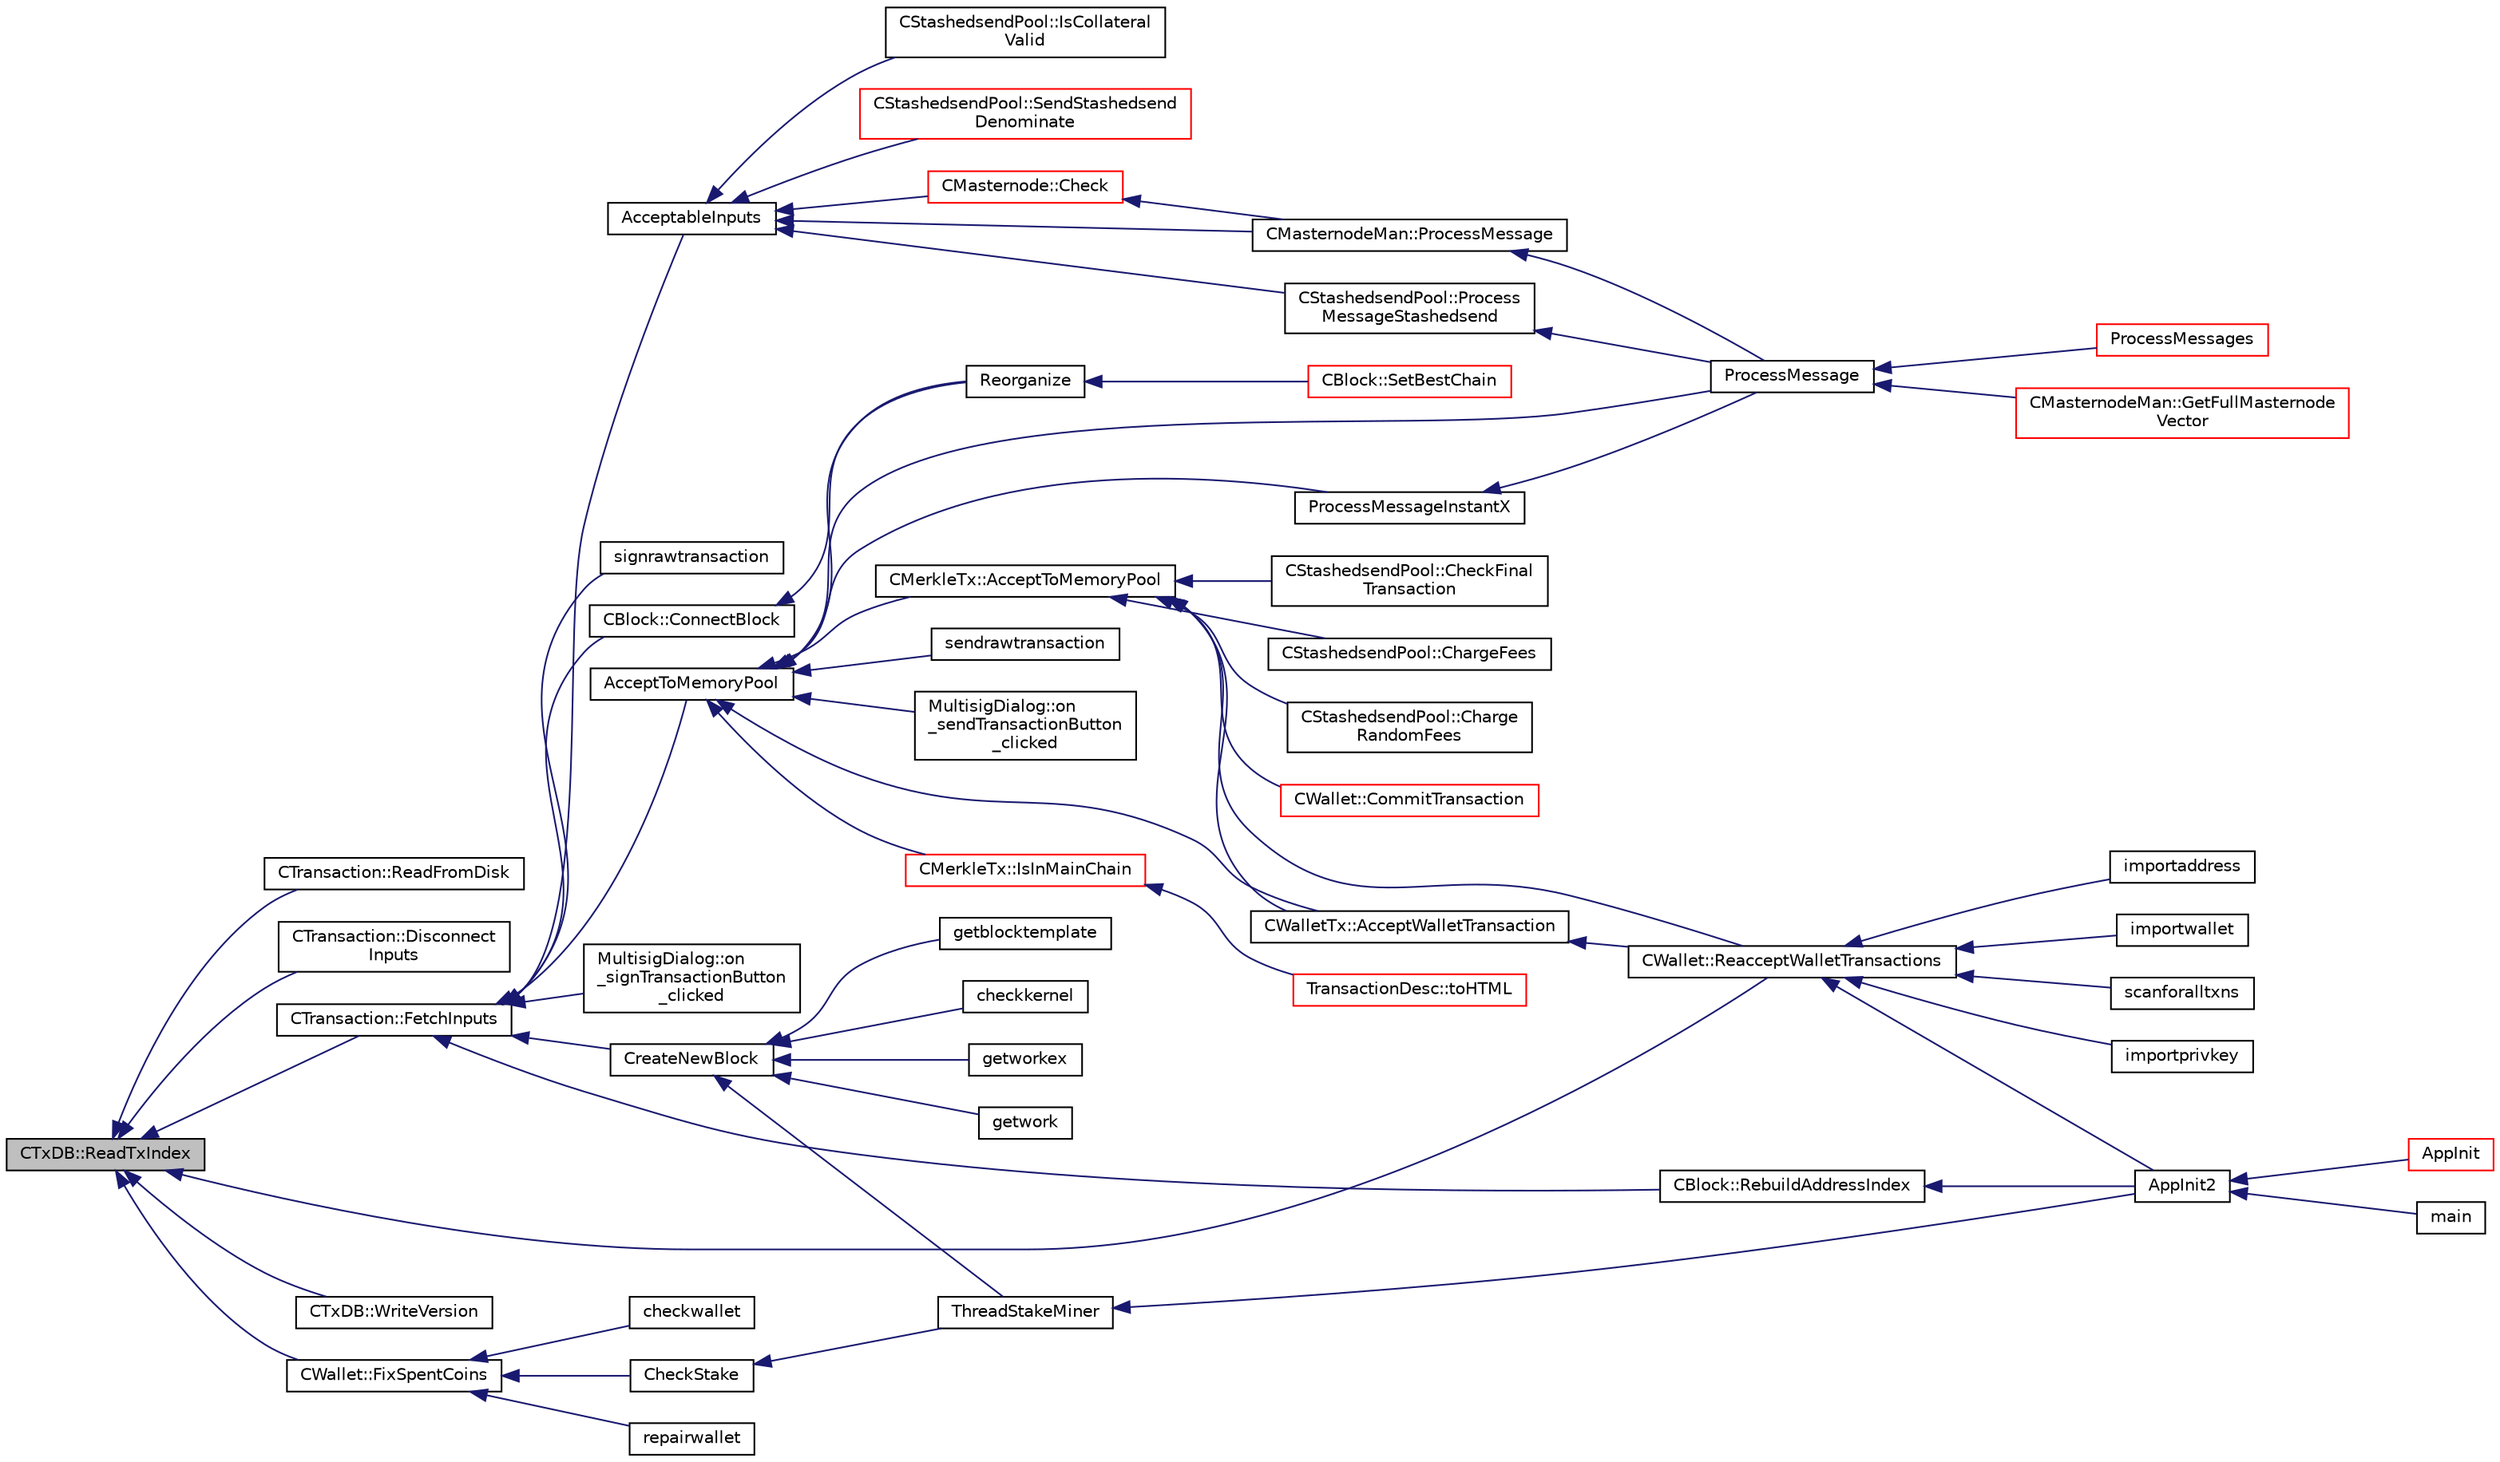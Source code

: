 digraph "CTxDB::ReadTxIndex"
{
  edge [fontname="Helvetica",fontsize="10",labelfontname="Helvetica",labelfontsize="10"];
  node [fontname="Helvetica",fontsize="10",shape=record];
  rankdir="LR";
  Node510 [label="CTxDB::ReadTxIndex",height=0.2,width=0.4,color="black", fillcolor="grey75", style="filled", fontcolor="black"];
  Node510 -> Node511 [dir="back",color="midnightblue",fontsize="10",style="solid",fontname="Helvetica"];
  Node511 [label="CTransaction::ReadFromDisk",height=0.2,width=0.4,color="black", fillcolor="white", style="filled",URL="$df/d43/class_c_transaction.html#a98831a6b7feeb947a09ea32a4824e751"];
  Node510 -> Node512 [dir="back",color="midnightblue",fontsize="10",style="solid",fontname="Helvetica"];
  Node512 [label="CTransaction::Disconnect\lInputs",height=0.2,width=0.4,color="black", fillcolor="white", style="filled",URL="$df/d43/class_c_transaction.html#af6bdfe6777edf08927afedb8fe47f514"];
  Node510 -> Node513 [dir="back",color="midnightblue",fontsize="10",style="solid",fontname="Helvetica"];
  Node513 [label="CTransaction::FetchInputs",height=0.2,width=0.4,color="black", fillcolor="white", style="filled",URL="$df/d43/class_c_transaction.html#a5a4967303d3b588a120687f3ed1f4b0a",tooltip="Fetch from memory and/or disk. "];
  Node513 -> Node514 [dir="back",color="midnightblue",fontsize="10",style="solid",fontname="Helvetica"];
  Node514 [label="AcceptToMemoryPool",height=0.2,width=0.4,color="black", fillcolor="white", style="filled",URL="$d4/dbf/main_8h.html#addea0e425b693b4c1be712c3ead94568",tooltip="(try to) add transaction to memory pool "];
  Node514 -> Node515 [dir="back",color="midnightblue",fontsize="10",style="solid",fontname="Helvetica"];
  Node515 [label="ProcessMessageInstantX",height=0.2,width=0.4,color="black", fillcolor="white", style="filled",URL="$d6/d5f/instantx_8h.html#aa516cb499ead2691d8ab216a499db5d0"];
  Node515 -> Node516 [dir="back",color="midnightblue",fontsize="10",style="solid",fontname="Helvetica"];
  Node516 [label="ProcessMessage",height=0.2,width=0.4,color="black", fillcolor="white", style="filled",URL="$df/d0a/main_8cpp.html#a8ba92b1a4bce3c835e887a9073d17d8e"];
  Node516 -> Node517 [dir="back",color="midnightblue",fontsize="10",style="solid",fontname="Helvetica"];
  Node517 [label="ProcessMessages",height=0.2,width=0.4,color="red", fillcolor="white", style="filled",URL="$d4/dbf/main_8h.html#a196f9318f02448b85b28d612698934fd"];
  Node516 -> Node525 [dir="back",color="midnightblue",fontsize="10",style="solid",fontname="Helvetica"];
  Node525 [label="CMasternodeMan::GetFullMasternode\lVector",height=0.2,width=0.4,color="red", fillcolor="white", style="filled",URL="$dc/d6b/class_c_masternode_man.html#ab39e213a7601e1bef2eba1d5d63206f5"];
  Node514 -> Node531 [dir="back",color="midnightblue",fontsize="10",style="solid",fontname="Helvetica"];
  Node531 [label="CMerkleTx::AcceptToMemoryPool",height=0.2,width=0.4,color="black", fillcolor="white", style="filled",URL="$d1/dff/class_c_merkle_tx.html#a61126e811a53b941b3efdf5a4e83db90"];
  Node531 -> Node532 [dir="back",color="midnightblue",fontsize="10",style="solid",fontname="Helvetica"];
  Node532 [label="CWalletTx::AcceptWalletTransaction",height=0.2,width=0.4,color="black", fillcolor="white", style="filled",URL="$d6/d53/class_c_wallet_tx.html#af6d1a5a731bb69e1d94de84eb6fd15a5"];
  Node532 -> Node533 [dir="back",color="midnightblue",fontsize="10",style="solid",fontname="Helvetica"];
  Node533 [label="CWallet::ReacceptWalletTransactions",height=0.2,width=0.4,color="black", fillcolor="white", style="filled",URL="$d2/de5/class_c_wallet.html#a796c23450c8482e10e0c75ae5c1fa8ed"];
  Node533 -> Node519 [dir="back",color="midnightblue",fontsize="10",style="solid",fontname="Helvetica"];
  Node519 [label="AppInit2",height=0.2,width=0.4,color="black", fillcolor="white", style="filled",URL="$d8/dc0/init_8h.html#a1a4c1bfbf6ba1db77e988b89b9cadfd3",tooltip="Initialize ion. "];
  Node519 -> Node520 [dir="back",color="midnightblue",fontsize="10",style="solid",fontname="Helvetica"];
  Node520 [label="AppInit",height=0.2,width=0.4,color="red", fillcolor="white", style="filled",URL="$d4/d35/iond_8cpp.html#ac59316b767e6984e1285f0531275286b"];
  Node519 -> Node522 [dir="back",color="midnightblue",fontsize="10",style="solid",fontname="Helvetica"];
  Node522 [label="main",height=0.2,width=0.4,color="black", fillcolor="white", style="filled",URL="$d5/d2d/ion_8cpp.html#a0ddf1224851353fc92bfbff6f499fa97"];
  Node533 -> Node534 [dir="back",color="midnightblue",fontsize="10",style="solid",fontname="Helvetica"];
  Node534 [label="importprivkey",height=0.2,width=0.4,color="black", fillcolor="white", style="filled",URL="$dc/dbf/rpcdump_8cpp.html#a3a6fdb974fce01220a895393d444e981"];
  Node533 -> Node535 [dir="back",color="midnightblue",fontsize="10",style="solid",fontname="Helvetica"];
  Node535 [label="importaddress",height=0.2,width=0.4,color="black", fillcolor="white", style="filled",URL="$dc/dbf/rpcdump_8cpp.html#a457bc572859c8265c72a0afd1a6db56c"];
  Node533 -> Node536 [dir="back",color="midnightblue",fontsize="10",style="solid",fontname="Helvetica"];
  Node536 [label="importwallet",height=0.2,width=0.4,color="black", fillcolor="white", style="filled",URL="$dc/dbf/rpcdump_8cpp.html#a2566d5c9dd1938b74e70398cdb3ac5c1"];
  Node533 -> Node537 [dir="back",color="midnightblue",fontsize="10",style="solid",fontname="Helvetica"];
  Node537 [label="scanforalltxns",height=0.2,width=0.4,color="black", fillcolor="white", style="filled",URL="$df/d1d/rpcwallet_8cpp.html#a798669ad37caa71ddd18f73bc5aa5841"];
  Node531 -> Node538 [dir="back",color="midnightblue",fontsize="10",style="solid",fontname="Helvetica"];
  Node538 [label="CStashedsendPool::CheckFinal\lTransaction",height=0.2,width=0.4,color="black", fillcolor="white", style="filled",URL="$dd/d8a/class_c_stashedsend_pool.html#aba122588a53a90150595bc4279beb67c"];
  Node531 -> Node539 [dir="back",color="midnightblue",fontsize="10",style="solid",fontname="Helvetica"];
  Node539 [label="CStashedsendPool::ChargeFees",height=0.2,width=0.4,color="black", fillcolor="white", style="filled",URL="$dd/d8a/class_c_stashedsend_pool.html#acd76c93879dbcbdda4ca0a253f0d9c68",tooltip="Charge fees to bad actors (Charge clients a fee if they&#39;re abusive) "];
  Node531 -> Node540 [dir="back",color="midnightblue",fontsize="10",style="solid",fontname="Helvetica"];
  Node540 [label="CStashedsendPool::Charge\lRandomFees",height=0.2,width=0.4,color="black", fillcolor="white", style="filled",URL="$dd/d8a/class_c_stashedsend_pool.html#abcf715f6e5e01039218bf4881fffc3fe",tooltip="Rarely charge fees to pay miners. "];
  Node531 -> Node533 [dir="back",color="midnightblue",fontsize="10",style="solid",fontname="Helvetica"];
  Node531 -> Node541 [dir="back",color="midnightblue",fontsize="10",style="solid",fontname="Helvetica"];
  Node541 [label="CWallet::CommitTransaction",height=0.2,width=0.4,color="red", fillcolor="white", style="filled",URL="$d2/de5/class_c_wallet.html#aa13fbeaebd271f910a54cc5b82d73fde"];
  Node514 -> Node532 [dir="back",color="midnightblue",fontsize="10",style="solid",fontname="Helvetica"];
  Node514 -> Node558 [dir="back",color="midnightblue",fontsize="10",style="solid",fontname="Helvetica"];
  Node558 [label="Reorganize",height=0.2,width=0.4,color="black", fillcolor="white", style="filled",URL="$df/d0a/main_8cpp.html#ad8e09920f5a3ce2670c5efa26ef65227"];
  Node558 -> Node559 [dir="back",color="midnightblue",fontsize="10",style="solid",fontname="Helvetica"];
  Node559 [label="CBlock::SetBestChain",height=0.2,width=0.4,color="red", fillcolor="white", style="filled",URL="$d3/d51/class_c_block.html#a6e308b2d75d1cfc4a75eda36feb60ca1"];
  Node514 -> Node516 [dir="back",color="midnightblue",fontsize="10",style="solid",fontname="Helvetica"];
  Node514 -> Node563 [dir="back",color="midnightblue",fontsize="10",style="solid",fontname="Helvetica"];
  Node563 [label="CMerkleTx::IsInMainChain",height=0.2,width=0.4,color="red", fillcolor="white", style="filled",URL="$d1/dff/class_c_merkle_tx.html#ad4b3623fabf1924dba2a7694e3418e1e"];
  Node563 -> Node564 [dir="back",color="midnightblue",fontsize="10",style="solid",fontname="Helvetica"];
  Node564 [label="TransactionDesc::toHTML",height=0.2,width=0.4,color="red", fillcolor="white", style="filled",URL="$d4/da9/class_transaction_desc.html#ab7c9dbb2048aae121dd9d75df86e64f4"];
  Node514 -> Node594 [dir="back",color="midnightblue",fontsize="10",style="solid",fontname="Helvetica"];
  Node594 [label="MultisigDialog::on\l_sendTransactionButton\l_clicked",height=0.2,width=0.4,color="black", fillcolor="white", style="filled",URL="$d4/df4/class_multisig_dialog.html#a71fcf325cb0cde9223eefc62b3b7634b"];
  Node514 -> Node595 [dir="back",color="midnightblue",fontsize="10",style="solid",fontname="Helvetica"];
  Node595 [label="sendrawtransaction",height=0.2,width=0.4,color="black", fillcolor="white", style="filled",URL="$dc/da8/rpcrawtransaction_8cpp.html#ad5aad44f890060f42efb49acf349511e"];
  Node513 -> Node596 [dir="back",color="midnightblue",fontsize="10",style="solid",fontname="Helvetica"];
  Node596 [label="AcceptableInputs",height=0.2,width=0.4,color="black", fillcolor="white", style="filled",URL="$d4/dbf/main_8h.html#a43f9c625cc3dfd663a76ddb4d15fce58"];
  Node596 -> Node597 [dir="back",color="midnightblue",fontsize="10",style="solid",fontname="Helvetica"];
  Node597 [label="CMasternode::Check",height=0.2,width=0.4,color="red", fillcolor="white", style="filled",URL="$d6/dac/class_c_masternode.html#a6c5f883b797298678c1cf814faab09a5"];
  Node597 -> Node637 [dir="back",color="midnightblue",fontsize="10",style="solid",fontname="Helvetica"];
  Node637 [label="CMasternodeMan::ProcessMessage",height=0.2,width=0.4,color="black", fillcolor="white", style="filled",URL="$dc/d6b/class_c_masternode_man.html#ae3e5d263cebdcd932eca49caeadce9aa"];
  Node637 -> Node516 [dir="back",color="midnightblue",fontsize="10",style="solid",fontname="Helvetica"];
  Node596 -> Node637 [dir="back",color="midnightblue",fontsize="10",style="solid",fontname="Helvetica"];
  Node596 -> Node626 [dir="back",color="midnightblue",fontsize="10",style="solid",fontname="Helvetica"];
  Node626 [label="CStashedsendPool::Process\lMessageStashedsend",height=0.2,width=0.4,color="black", fillcolor="white", style="filled",URL="$dd/d8a/class_c_stashedsend_pool.html#a62b472a4e4b1e634bc2e8621be17888e",tooltip="Process a Stashedsend message using the Stashedsend protocol. "];
  Node626 -> Node516 [dir="back",color="midnightblue",fontsize="10",style="solid",fontname="Helvetica"];
  Node596 -> Node638 [dir="back",color="midnightblue",fontsize="10",style="solid",fontname="Helvetica"];
  Node638 [label="CStashedsendPool::IsCollateral\lValid",height=0.2,width=0.4,color="black", fillcolor="white", style="filled",URL="$dd/d8a/class_c_stashedsend_pool.html#a953b684a05b58919c45c8c6f159b0b14",tooltip="If the collateral is valid given by a client. "];
  Node596 -> Node639 [dir="back",color="midnightblue",fontsize="10",style="solid",fontname="Helvetica"];
  Node639 [label="CStashedsendPool::SendStashedsend\lDenominate",height=0.2,width=0.4,color="red", fillcolor="white", style="filled",URL="$dd/d8a/class_c_stashedsend_pool.html#a6a94b951db9f47197abf79e141e8de1a",tooltip="As a client, send a transaction to a Masternode to start the denomination process. "];
  Node513 -> Node642 [dir="back",color="midnightblue",fontsize="10",style="solid",fontname="Helvetica"];
  Node642 [label="CBlock::RebuildAddressIndex",height=0.2,width=0.4,color="black", fillcolor="white", style="filled",URL="$d3/d51/class_c_block.html#aea2c77ad84cd7909720f75a0c3f7ddc2"];
  Node642 -> Node519 [dir="back",color="midnightblue",fontsize="10",style="solid",fontname="Helvetica"];
  Node513 -> Node643 [dir="back",color="midnightblue",fontsize="10",style="solid",fontname="Helvetica"];
  Node643 [label="CBlock::ConnectBlock",height=0.2,width=0.4,color="black", fillcolor="white", style="filled",URL="$d3/d51/class_c_block.html#a1ae149d97c7b7eadf48f5cea934b6217"];
  Node643 -> Node558 [dir="back",color="midnightblue",fontsize="10",style="solid",fontname="Helvetica"];
  Node513 -> Node644 [dir="back",color="midnightblue",fontsize="10",style="solid",fontname="Helvetica"];
  Node644 [label="CreateNewBlock",height=0.2,width=0.4,color="black", fillcolor="white", style="filled",URL="$de/d13/miner_8h.html#aca0de7d757e027c2b08bd101c68c1549"];
  Node644 -> Node607 [dir="back",color="midnightblue",fontsize="10",style="solid",fontname="Helvetica"];
  Node607 [label="ThreadStakeMiner",height=0.2,width=0.4,color="black", fillcolor="white", style="filled",URL="$d6/de3/miner_8cpp.html#a31faece5ef0e403969b3d3debd79b352"];
  Node607 -> Node519 [dir="back",color="midnightblue",fontsize="10",style="solid",fontname="Helvetica"];
  Node644 -> Node645 [dir="back",color="midnightblue",fontsize="10",style="solid",fontname="Helvetica"];
  Node645 [label="checkkernel",height=0.2,width=0.4,color="black", fillcolor="white", style="filled",URL="$d4/ddd/rpcmining_8cpp.html#a36ee2284a7252841b8a62a9531b6acbc"];
  Node644 -> Node604 [dir="back",color="midnightblue",fontsize="10",style="solid",fontname="Helvetica"];
  Node604 [label="getworkex",height=0.2,width=0.4,color="black", fillcolor="white", style="filled",URL="$d4/ddd/rpcmining_8cpp.html#aa40f86dc468a3f2ef4a3bba99e20a069"];
  Node644 -> Node605 [dir="back",color="midnightblue",fontsize="10",style="solid",fontname="Helvetica"];
  Node605 [label="getwork",height=0.2,width=0.4,color="black", fillcolor="white", style="filled",URL="$d4/ddd/rpcmining_8cpp.html#a356be62c93d38267a7da9e1cb644d547"];
  Node644 -> Node646 [dir="back",color="midnightblue",fontsize="10",style="solid",fontname="Helvetica"];
  Node646 [label="getblocktemplate",height=0.2,width=0.4,color="black", fillcolor="white", style="filled",URL="$d4/ddd/rpcmining_8cpp.html#a27347eecedd59156c914fcb5ce488f9a"];
  Node513 -> Node647 [dir="back",color="midnightblue",fontsize="10",style="solid",fontname="Helvetica"];
  Node647 [label="MultisigDialog::on\l_signTransactionButton\l_clicked",height=0.2,width=0.4,color="black", fillcolor="white", style="filled",URL="$d4/df4/class_multisig_dialog.html#ad277ce76887dfbbec511486d3c1d2bc4"];
  Node513 -> Node648 [dir="back",color="midnightblue",fontsize="10",style="solid",fontname="Helvetica"];
  Node648 [label="signrawtransaction",height=0.2,width=0.4,color="black", fillcolor="white", style="filled",URL="$dc/da8/rpcrawtransaction_8cpp.html#aa0d151e35c0ad5ec82df451a833aeadb"];
  Node510 -> Node562 [dir="back",color="midnightblue",fontsize="10",style="solid",fontname="Helvetica"];
  Node562 [label="CTxDB::WriteVersion",height=0.2,width=0.4,color="black", fillcolor="white", style="filled",URL="$d9/d8d/class_c_tx_d_b.html#aa30dbf235b1c229896097e1eb1ea9520"];
  Node510 -> Node533 [dir="back",color="midnightblue",fontsize="10",style="solid",fontname="Helvetica"];
  Node510 -> Node649 [dir="back",color="midnightblue",fontsize="10",style="solid",fontname="Helvetica"];
  Node649 [label="CWallet::FixSpentCoins",height=0.2,width=0.4,color="black", fillcolor="white", style="filled",URL="$d2/de5/class_c_wallet.html#a241637cb0e658b5980037e1490d31b11"];
  Node649 -> Node606 [dir="back",color="midnightblue",fontsize="10",style="solid",fontname="Helvetica"];
  Node606 [label="CheckStake",height=0.2,width=0.4,color="black", fillcolor="white", style="filled",URL="$de/d13/miner_8h.html#a68be4bcfa03b86095641eac5ca996fed",tooltip="Check mined proof-of-stake block. "];
  Node606 -> Node607 [dir="back",color="midnightblue",fontsize="10",style="solid",fontname="Helvetica"];
  Node649 -> Node650 [dir="back",color="midnightblue",fontsize="10",style="solid",fontname="Helvetica"];
  Node650 [label="checkwallet",height=0.2,width=0.4,color="black", fillcolor="white", style="filled",URL="$df/d1d/rpcwallet_8cpp.html#ac95c27d6c75d33b4b348e5a1dc3e8373"];
  Node649 -> Node651 [dir="back",color="midnightblue",fontsize="10",style="solid",fontname="Helvetica"];
  Node651 [label="repairwallet",height=0.2,width=0.4,color="black", fillcolor="white", style="filled",URL="$df/d1d/rpcwallet_8cpp.html#a108a0edf8845aea1cb901523c05bb9ea"];
}

